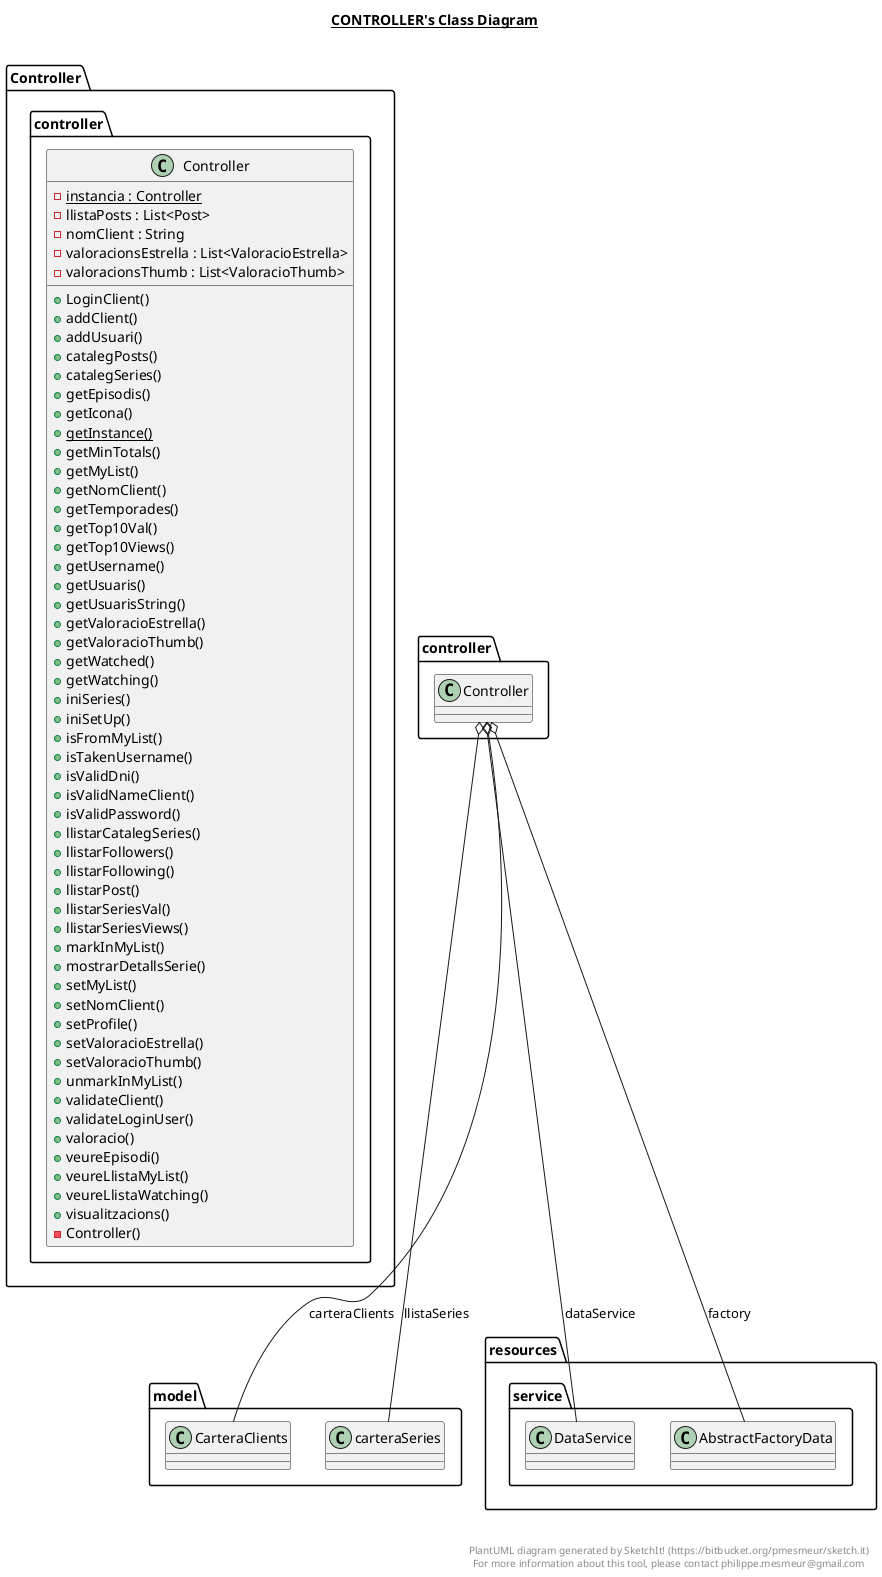 @startuml

title __CONTROLLER's Class Diagram__\n

    namespace Controller {
      class controller.Controller {
          {static} - instancia : Controller
          - llistaPosts : List<Post>
          - nomClient : String
          - valoracionsEstrella : List<ValoracioEstrella>
          - valoracionsThumb : List<ValoracioThumb>
          + LoginClient()
          + addClient()
          + addUsuari()
          + catalegPosts()
          + catalegSeries()
          + getEpisodis()
          + getIcona()
          {static} + getInstance()
          + getMinTotals()
          + getMyList()
          + getNomClient()
          + getTemporades()
          + getTop10Val()
          + getTop10Views()
          + getUsername()
          + getUsuaris()
          + getUsuarisString()
          + getValoracioEstrella()
          + getValoracioThumb()
          + getWatched()
          + getWatching()
          + iniSeries()
          + iniSetUp()
          + isFromMyList()
          + isTakenUsername()
          + isValidDni()
          + isValidNameClient()
          + isValidPassword()
          + llistarCatalegSeries()
          + llistarFollowers()
          + llistarFollowing()
          + llistarPost()
          + llistarSeriesVal()
          + llistarSeriesViews()
          + markInMyList()
          + mostrarDetallsSerie()
          + setMyList()
          + setNomClient()
          + setProfile()
          + setValoracioEstrella()
          + setValoracioThumb()
          + unmarkInMyList()
          + validateClient()
          + validateLoginUser()
          + valoracio()
          + veureEpisodi()
          + veureLlistaMyList()
          + veureLlistaWatching()
          + visualitzacions()
          - Controller()
      }
    }


  controller.Controller o-- model.CarteraClients : carteraClients
  controller.Controller o-- resources.service.DataService : dataService
  controller.Controller o-- resources.service.AbstractFactoryData : factory
  controller.Controller o-- model.carteraSeries : llistaSeries


right footer


PlantUML diagram generated by SketchIt! (https://bitbucket.org/pmesmeur/sketch.it)
For more information about this tool, please contact philippe.mesmeur@gmail.com
endfooter

@enduml
